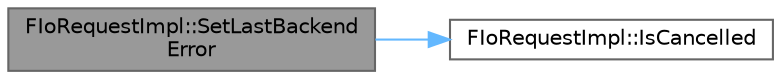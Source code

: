digraph "FIoRequestImpl::SetLastBackendError"
{
 // INTERACTIVE_SVG=YES
 // LATEX_PDF_SIZE
  bgcolor="transparent";
  edge [fontname=Helvetica,fontsize=10,labelfontname=Helvetica,labelfontsize=10];
  node [fontname=Helvetica,fontsize=10,shape=box,height=0.2,width=0.4];
  rankdir="LR";
  Node1 [id="Node000001",label="FIoRequestImpl::SetLastBackend\lError",height=0.2,width=0.4,color="gray40", fillcolor="grey60", style="filled", fontcolor="black",tooltip=" "];
  Node1 -> Node2 [id="edge1_Node000001_Node000002",color="steelblue1",style="solid",tooltip=" "];
  Node2 [id="Node000002",label="FIoRequestImpl::IsCancelled",height=0.2,width=0.4,color="grey40", fillcolor="white", style="filled",URL="$d2/ddd/classFIoRequestImpl.html#a168b4976bccd67d1b41aa34eb23ba659",tooltip="Returns whether the request has been cancelled."];
}

